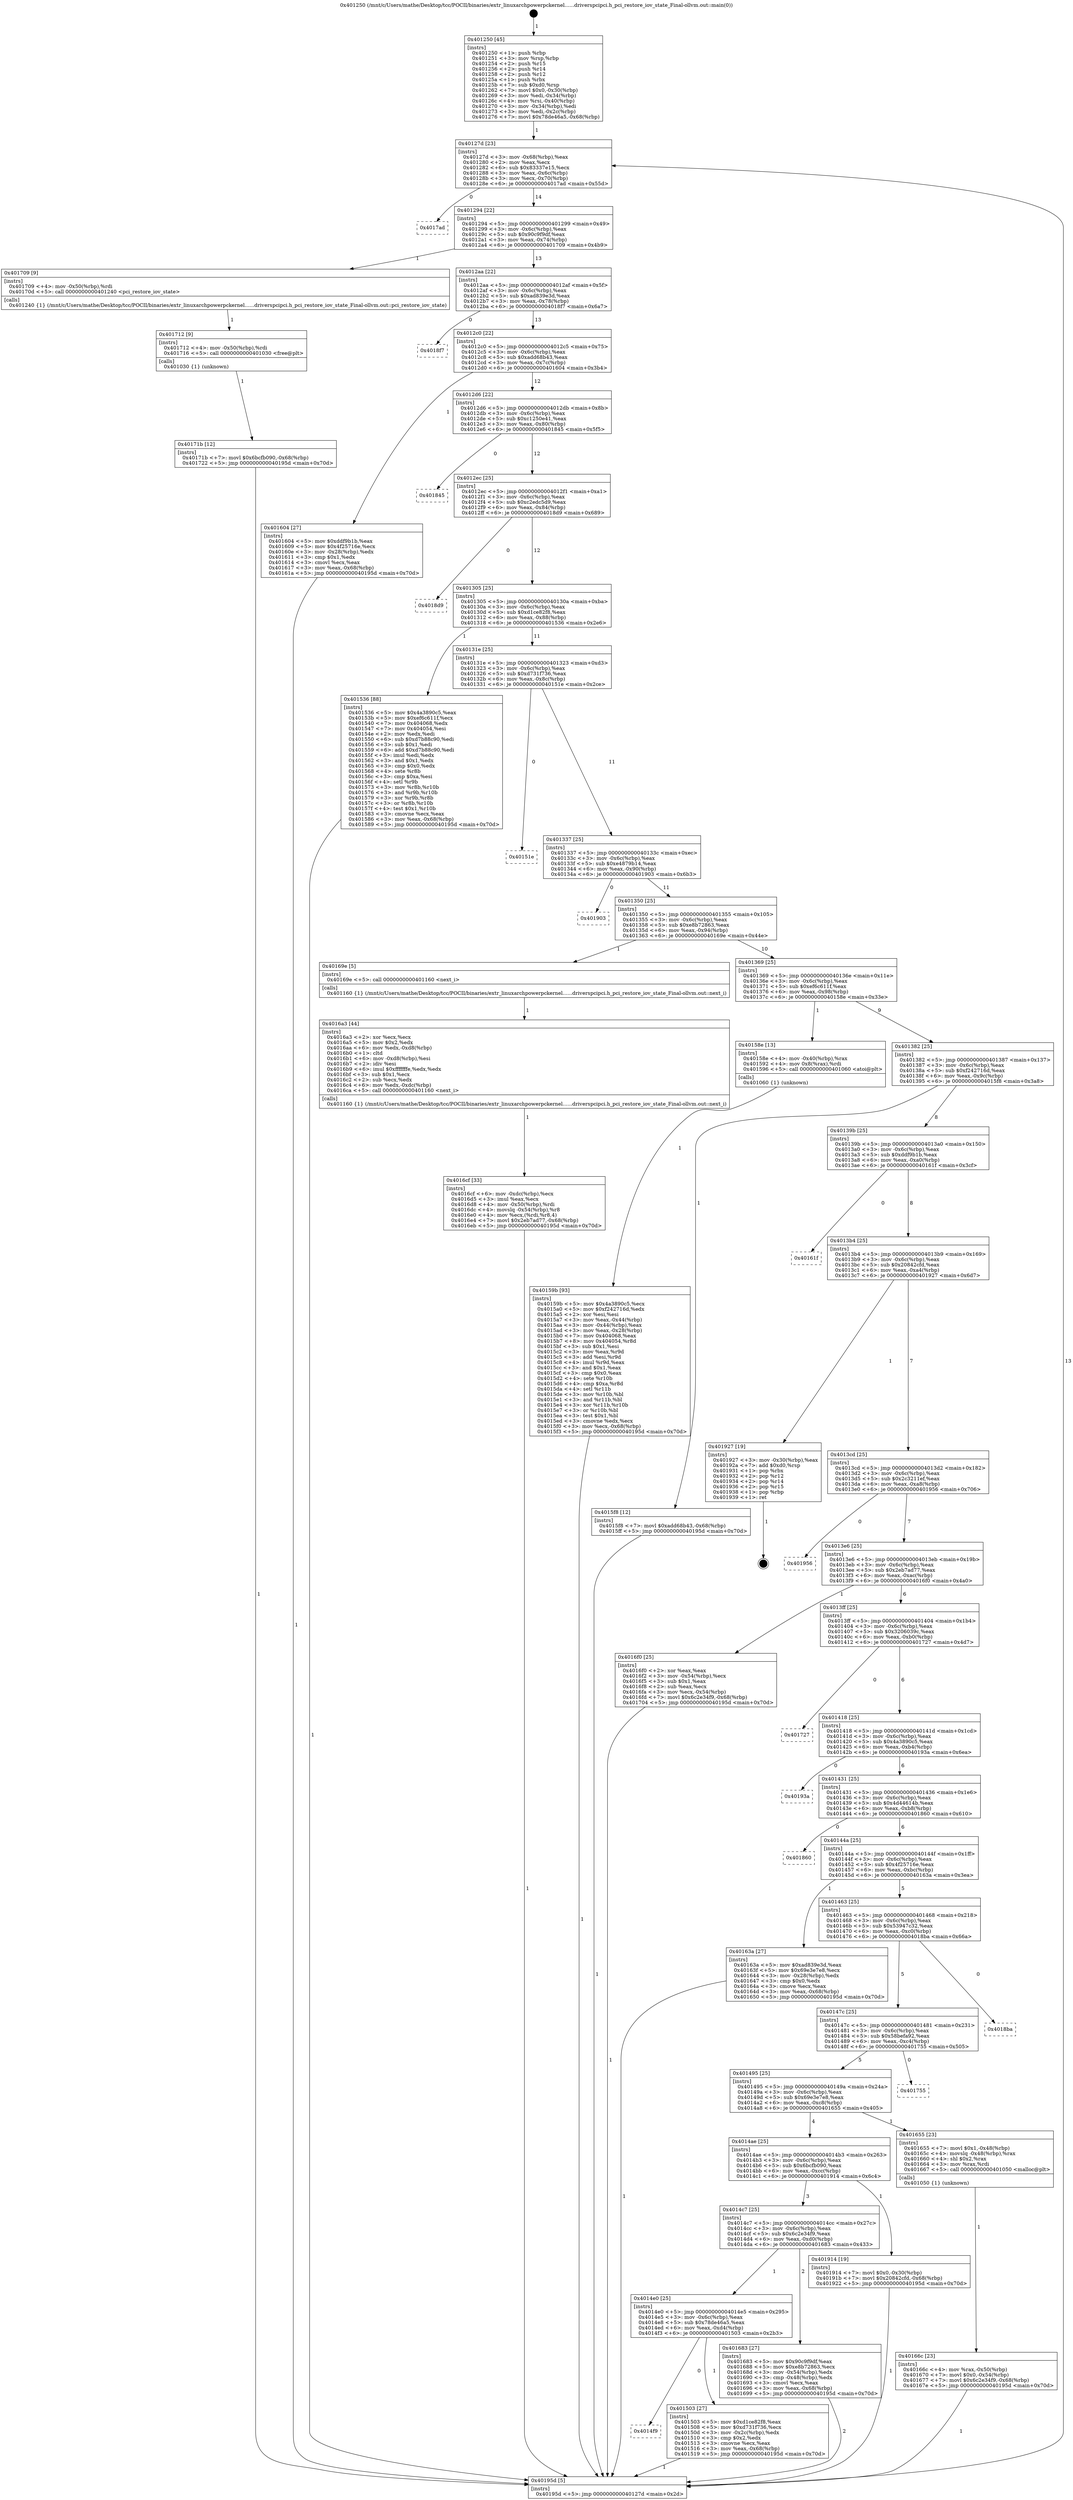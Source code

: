 digraph "0x401250" {
  label = "0x401250 (/mnt/c/Users/mathe/Desktop/tcc/POCII/binaries/extr_linuxarchpowerpckernel......driverspcipci.h_pci_restore_iov_state_Final-ollvm.out::main(0))"
  labelloc = "t"
  node[shape=record]

  Entry [label="",width=0.3,height=0.3,shape=circle,fillcolor=black,style=filled]
  "0x40127d" [label="{
     0x40127d [23]\l
     | [instrs]\l
     &nbsp;&nbsp;0x40127d \<+3\>: mov -0x68(%rbp),%eax\l
     &nbsp;&nbsp;0x401280 \<+2\>: mov %eax,%ecx\l
     &nbsp;&nbsp;0x401282 \<+6\>: sub $0x83337e15,%ecx\l
     &nbsp;&nbsp;0x401288 \<+3\>: mov %eax,-0x6c(%rbp)\l
     &nbsp;&nbsp;0x40128b \<+3\>: mov %ecx,-0x70(%rbp)\l
     &nbsp;&nbsp;0x40128e \<+6\>: je 00000000004017ad \<main+0x55d\>\l
  }"]
  "0x4017ad" [label="{
     0x4017ad\l
  }", style=dashed]
  "0x401294" [label="{
     0x401294 [22]\l
     | [instrs]\l
     &nbsp;&nbsp;0x401294 \<+5\>: jmp 0000000000401299 \<main+0x49\>\l
     &nbsp;&nbsp;0x401299 \<+3\>: mov -0x6c(%rbp),%eax\l
     &nbsp;&nbsp;0x40129c \<+5\>: sub $0x90c9f9df,%eax\l
     &nbsp;&nbsp;0x4012a1 \<+3\>: mov %eax,-0x74(%rbp)\l
     &nbsp;&nbsp;0x4012a4 \<+6\>: je 0000000000401709 \<main+0x4b9\>\l
  }"]
  Exit [label="",width=0.3,height=0.3,shape=circle,fillcolor=black,style=filled,peripheries=2]
  "0x401709" [label="{
     0x401709 [9]\l
     | [instrs]\l
     &nbsp;&nbsp;0x401709 \<+4\>: mov -0x50(%rbp),%rdi\l
     &nbsp;&nbsp;0x40170d \<+5\>: call 0000000000401240 \<pci_restore_iov_state\>\l
     | [calls]\l
     &nbsp;&nbsp;0x401240 \{1\} (/mnt/c/Users/mathe/Desktop/tcc/POCII/binaries/extr_linuxarchpowerpckernel......driverspcipci.h_pci_restore_iov_state_Final-ollvm.out::pci_restore_iov_state)\l
  }"]
  "0x4012aa" [label="{
     0x4012aa [22]\l
     | [instrs]\l
     &nbsp;&nbsp;0x4012aa \<+5\>: jmp 00000000004012af \<main+0x5f\>\l
     &nbsp;&nbsp;0x4012af \<+3\>: mov -0x6c(%rbp),%eax\l
     &nbsp;&nbsp;0x4012b2 \<+5\>: sub $0xad839e3d,%eax\l
     &nbsp;&nbsp;0x4012b7 \<+3\>: mov %eax,-0x78(%rbp)\l
     &nbsp;&nbsp;0x4012ba \<+6\>: je 00000000004018f7 \<main+0x6a7\>\l
  }"]
  "0x40171b" [label="{
     0x40171b [12]\l
     | [instrs]\l
     &nbsp;&nbsp;0x40171b \<+7\>: movl $0x6bcfb090,-0x68(%rbp)\l
     &nbsp;&nbsp;0x401722 \<+5\>: jmp 000000000040195d \<main+0x70d\>\l
  }"]
  "0x4018f7" [label="{
     0x4018f7\l
  }", style=dashed]
  "0x4012c0" [label="{
     0x4012c0 [22]\l
     | [instrs]\l
     &nbsp;&nbsp;0x4012c0 \<+5\>: jmp 00000000004012c5 \<main+0x75\>\l
     &nbsp;&nbsp;0x4012c5 \<+3\>: mov -0x6c(%rbp),%eax\l
     &nbsp;&nbsp;0x4012c8 \<+5\>: sub $0xadd68b43,%eax\l
     &nbsp;&nbsp;0x4012cd \<+3\>: mov %eax,-0x7c(%rbp)\l
     &nbsp;&nbsp;0x4012d0 \<+6\>: je 0000000000401604 \<main+0x3b4\>\l
  }"]
  "0x401712" [label="{
     0x401712 [9]\l
     | [instrs]\l
     &nbsp;&nbsp;0x401712 \<+4\>: mov -0x50(%rbp),%rdi\l
     &nbsp;&nbsp;0x401716 \<+5\>: call 0000000000401030 \<free@plt\>\l
     | [calls]\l
     &nbsp;&nbsp;0x401030 \{1\} (unknown)\l
  }"]
  "0x401604" [label="{
     0x401604 [27]\l
     | [instrs]\l
     &nbsp;&nbsp;0x401604 \<+5\>: mov $0xddf9b1b,%eax\l
     &nbsp;&nbsp;0x401609 \<+5\>: mov $0x4f25716e,%ecx\l
     &nbsp;&nbsp;0x40160e \<+3\>: mov -0x28(%rbp),%edx\l
     &nbsp;&nbsp;0x401611 \<+3\>: cmp $0x1,%edx\l
     &nbsp;&nbsp;0x401614 \<+3\>: cmovl %ecx,%eax\l
     &nbsp;&nbsp;0x401617 \<+3\>: mov %eax,-0x68(%rbp)\l
     &nbsp;&nbsp;0x40161a \<+5\>: jmp 000000000040195d \<main+0x70d\>\l
  }"]
  "0x4012d6" [label="{
     0x4012d6 [22]\l
     | [instrs]\l
     &nbsp;&nbsp;0x4012d6 \<+5\>: jmp 00000000004012db \<main+0x8b\>\l
     &nbsp;&nbsp;0x4012db \<+3\>: mov -0x6c(%rbp),%eax\l
     &nbsp;&nbsp;0x4012de \<+5\>: sub $0xc1250e41,%eax\l
     &nbsp;&nbsp;0x4012e3 \<+3\>: mov %eax,-0x80(%rbp)\l
     &nbsp;&nbsp;0x4012e6 \<+6\>: je 0000000000401845 \<main+0x5f5\>\l
  }"]
  "0x4016cf" [label="{
     0x4016cf [33]\l
     | [instrs]\l
     &nbsp;&nbsp;0x4016cf \<+6\>: mov -0xdc(%rbp),%ecx\l
     &nbsp;&nbsp;0x4016d5 \<+3\>: imul %eax,%ecx\l
     &nbsp;&nbsp;0x4016d8 \<+4\>: mov -0x50(%rbp),%rdi\l
     &nbsp;&nbsp;0x4016dc \<+4\>: movslq -0x54(%rbp),%r8\l
     &nbsp;&nbsp;0x4016e0 \<+4\>: mov %ecx,(%rdi,%r8,4)\l
     &nbsp;&nbsp;0x4016e4 \<+7\>: movl $0x2eb7ad77,-0x68(%rbp)\l
     &nbsp;&nbsp;0x4016eb \<+5\>: jmp 000000000040195d \<main+0x70d\>\l
  }"]
  "0x401845" [label="{
     0x401845\l
  }", style=dashed]
  "0x4012ec" [label="{
     0x4012ec [25]\l
     | [instrs]\l
     &nbsp;&nbsp;0x4012ec \<+5\>: jmp 00000000004012f1 \<main+0xa1\>\l
     &nbsp;&nbsp;0x4012f1 \<+3\>: mov -0x6c(%rbp),%eax\l
     &nbsp;&nbsp;0x4012f4 \<+5\>: sub $0xc2edc5d9,%eax\l
     &nbsp;&nbsp;0x4012f9 \<+6\>: mov %eax,-0x84(%rbp)\l
     &nbsp;&nbsp;0x4012ff \<+6\>: je 00000000004018d9 \<main+0x689\>\l
  }"]
  "0x4016a3" [label="{
     0x4016a3 [44]\l
     | [instrs]\l
     &nbsp;&nbsp;0x4016a3 \<+2\>: xor %ecx,%ecx\l
     &nbsp;&nbsp;0x4016a5 \<+5\>: mov $0x2,%edx\l
     &nbsp;&nbsp;0x4016aa \<+6\>: mov %edx,-0xd8(%rbp)\l
     &nbsp;&nbsp;0x4016b0 \<+1\>: cltd\l
     &nbsp;&nbsp;0x4016b1 \<+6\>: mov -0xd8(%rbp),%esi\l
     &nbsp;&nbsp;0x4016b7 \<+2\>: idiv %esi\l
     &nbsp;&nbsp;0x4016b9 \<+6\>: imul $0xfffffffe,%edx,%edx\l
     &nbsp;&nbsp;0x4016bf \<+3\>: sub $0x1,%ecx\l
     &nbsp;&nbsp;0x4016c2 \<+2\>: sub %ecx,%edx\l
     &nbsp;&nbsp;0x4016c4 \<+6\>: mov %edx,-0xdc(%rbp)\l
     &nbsp;&nbsp;0x4016ca \<+5\>: call 0000000000401160 \<next_i\>\l
     | [calls]\l
     &nbsp;&nbsp;0x401160 \{1\} (/mnt/c/Users/mathe/Desktop/tcc/POCII/binaries/extr_linuxarchpowerpckernel......driverspcipci.h_pci_restore_iov_state_Final-ollvm.out::next_i)\l
  }"]
  "0x4018d9" [label="{
     0x4018d9\l
  }", style=dashed]
  "0x401305" [label="{
     0x401305 [25]\l
     | [instrs]\l
     &nbsp;&nbsp;0x401305 \<+5\>: jmp 000000000040130a \<main+0xba\>\l
     &nbsp;&nbsp;0x40130a \<+3\>: mov -0x6c(%rbp),%eax\l
     &nbsp;&nbsp;0x40130d \<+5\>: sub $0xd1ce82f8,%eax\l
     &nbsp;&nbsp;0x401312 \<+6\>: mov %eax,-0x88(%rbp)\l
     &nbsp;&nbsp;0x401318 \<+6\>: je 0000000000401536 \<main+0x2e6\>\l
  }"]
  "0x40166c" [label="{
     0x40166c [23]\l
     | [instrs]\l
     &nbsp;&nbsp;0x40166c \<+4\>: mov %rax,-0x50(%rbp)\l
     &nbsp;&nbsp;0x401670 \<+7\>: movl $0x0,-0x54(%rbp)\l
     &nbsp;&nbsp;0x401677 \<+7\>: movl $0x6c2e34f9,-0x68(%rbp)\l
     &nbsp;&nbsp;0x40167e \<+5\>: jmp 000000000040195d \<main+0x70d\>\l
  }"]
  "0x401536" [label="{
     0x401536 [88]\l
     | [instrs]\l
     &nbsp;&nbsp;0x401536 \<+5\>: mov $0x4a3890c5,%eax\l
     &nbsp;&nbsp;0x40153b \<+5\>: mov $0xef6c611f,%ecx\l
     &nbsp;&nbsp;0x401540 \<+7\>: mov 0x404068,%edx\l
     &nbsp;&nbsp;0x401547 \<+7\>: mov 0x404054,%esi\l
     &nbsp;&nbsp;0x40154e \<+2\>: mov %edx,%edi\l
     &nbsp;&nbsp;0x401550 \<+6\>: sub $0xd7b88c90,%edi\l
     &nbsp;&nbsp;0x401556 \<+3\>: sub $0x1,%edi\l
     &nbsp;&nbsp;0x401559 \<+6\>: add $0xd7b88c90,%edi\l
     &nbsp;&nbsp;0x40155f \<+3\>: imul %edi,%edx\l
     &nbsp;&nbsp;0x401562 \<+3\>: and $0x1,%edx\l
     &nbsp;&nbsp;0x401565 \<+3\>: cmp $0x0,%edx\l
     &nbsp;&nbsp;0x401568 \<+4\>: sete %r8b\l
     &nbsp;&nbsp;0x40156c \<+3\>: cmp $0xa,%esi\l
     &nbsp;&nbsp;0x40156f \<+4\>: setl %r9b\l
     &nbsp;&nbsp;0x401573 \<+3\>: mov %r8b,%r10b\l
     &nbsp;&nbsp;0x401576 \<+3\>: and %r9b,%r10b\l
     &nbsp;&nbsp;0x401579 \<+3\>: xor %r9b,%r8b\l
     &nbsp;&nbsp;0x40157c \<+3\>: or %r8b,%r10b\l
     &nbsp;&nbsp;0x40157f \<+4\>: test $0x1,%r10b\l
     &nbsp;&nbsp;0x401583 \<+3\>: cmovne %ecx,%eax\l
     &nbsp;&nbsp;0x401586 \<+3\>: mov %eax,-0x68(%rbp)\l
     &nbsp;&nbsp;0x401589 \<+5\>: jmp 000000000040195d \<main+0x70d\>\l
  }"]
  "0x40131e" [label="{
     0x40131e [25]\l
     | [instrs]\l
     &nbsp;&nbsp;0x40131e \<+5\>: jmp 0000000000401323 \<main+0xd3\>\l
     &nbsp;&nbsp;0x401323 \<+3\>: mov -0x6c(%rbp),%eax\l
     &nbsp;&nbsp;0x401326 \<+5\>: sub $0xd731f736,%eax\l
     &nbsp;&nbsp;0x40132b \<+6\>: mov %eax,-0x8c(%rbp)\l
     &nbsp;&nbsp;0x401331 \<+6\>: je 000000000040151e \<main+0x2ce\>\l
  }"]
  "0x40159b" [label="{
     0x40159b [93]\l
     | [instrs]\l
     &nbsp;&nbsp;0x40159b \<+5\>: mov $0x4a3890c5,%ecx\l
     &nbsp;&nbsp;0x4015a0 \<+5\>: mov $0xf242716d,%edx\l
     &nbsp;&nbsp;0x4015a5 \<+2\>: xor %esi,%esi\l
     &nbsp;&nbsp;0x4015a7 \<+3\>: mov %eax,-0x44(%rbp)\l
     &nbsp;&nbsp;0x4015aa \<+3\>: mov -0x44(%rbp),%eax\l
     &nbsp;&nbsp;0x4015ad \<+3\>: mov %eax,-0x28(%rbp)\l
     &nbsp;&nbsp;0x4015b0 \<+7\>: mov 0x404068,%eax\l
     &nbsp;&nbsp;0x4015b7 \<+8\>: mov 0x404054,%r8d\l
     &nbsp;&nbsp;0x4015bf \<+3\>: sub $0x1,%esi\l
     &nbsp;&nbsp;0x4015c2 \<+3\>: mov %eax,%r9d\l
     &nbsp;&nbsp;0x4015c5 \<+3\>: add %esi,%r9d\l
     &nbsp;&nbsp;0x4015c8 \<+4\>: imul %r9d,%eax\l
     &nbsp;&nbsp;0x4015cc \<+3\>: and $0x1,%eax\l
     &nbsp;&nbsp;0x4015cf \<+3\>: cmp $0x0,%eax\l
     &nbsp;&nbsp;0x4015d2 \<+4\>: sete %r10b\l
     &nbsp;&nbsp;0x4015d6 \<+4\>: cmp $0xa,%r8d\l
     &nbsp;&nbsp;0x4015da \<+4\>: setl %r11b\l
     &nbsp;&nbsp;0x4015de \<+3\>: mov %r10b,%bl\l
     &nbsp;&nbsp;0x4015e1 \<+3\>: and %r11b,%bl\l
     &nbsp;&nbsp;0x4015e4 \<+3\>: xor %r11b,%r10b\l
     &nbsp;&nbsp;0x4015e7 \<+3\>: or %r10b,%bl\l
     &nbsp;&nbsp;0x4015ea \<+3\>: test $0x1,%bl\l
     &nbsp;&nbsp;0x4015ed \<+3\>: cmovne %edx,%ecx\l
     &nbsp;&nbsp;0x4015f0 \<+3\>: mov %ecx,-0x68(%rbp)\l
     &nbsp;&nbsp;0x4015f3 \<+5\>: jmp 000000000040195d \<main+0x70d\>\l
  }"]
  "0x40151e" [label="{
     0x40151e\l
  }", style=dashed]
  "0x401337" [label="{
     0x401337 [25]\l
     | [instrs]\l
     &nbsp;&nbsp;0x401337 \<+5\>: jmp 000000000040133c \<main+0xec\>\l
     &nbsp;&nbsp;0x40133c \<+3\>: mov -0x6c(%rbp),%eax\l
     &nbsp;&nbsp;0x40133f \<+5\>: sub $0xe4879b14,%eax\l
     &nbsp;&nbsp;0x401344 \<+6\>: mov %eax,-0x90(%rbp)\l
     &nbsp;&nbsp;0x40134a \<+6\>: je 0000000000401903 \<main+0x6b3\>\l
  }"]
  "0x401250" [label="{
     0x401250 [45]\l
     | [instrs]\l
     &nbsp;&nbsp;0x401250 \<+1\>: push %rbp\l
     &nbsp;&nbsp;0x401251 \<+3\>: mov %rsp,%rbp\l
     &nbsp;&nbsp;0x401254 \<+2\>: push %r15\l
     &nbsp;&nbsp;0x401256 \<+2\>: push %r14\l
     &nbsp;&nbsp;0x401258 \<+2\>: push %r12\l
     &nbsp;&nbsp;0x40125a \<+1\>: push %rbx\l
     &nbsp;&nbsp;0x40125b \<+7\>: sub $0xd0,%rsp\l
     &nbsp;&nbsp;0x401262 \<+7\>: movl $0x0,-0x30(%rbp)\l
     &nbsp;&nbsp;0x401269 \<+3\>: mov %edi,-0x34(%rbp)\l
     &nbsp;&nbsp;0x40126c \<+4\>: mov %rsi,-0x40(%rbp)\l
     &nbsp;&nbsp;0x401270 \<+3\>: mov -0x34(%rbp),%edi\l
     &nbsp;&nbsp;0x401273 \<+3\>: mov %edi,-0x2c(%rbp)\l
     &nbsp;&nbsp;0x401276 \<+7\>: movl $0x78de46a5,-0x68(%rbp)\l
  }"]
  "0x401903" [label="{
     0x401903\l
  }", style=dashed]
  "0x401350" [label="{
     0x401350 [25]\l
     | [instrs]\l
     &nbsp;&nbsp;0x401350 \<+5\>: jmp 0000000000401355 \<main+0x105\>\l
     &nbsp;&nbsp;0x401355 \<+3\>: mov -0x6c(%rbp),%eax\l
     &nbsp;&nbsp;0x401358 \<+5\>: sub $0xe8b72863,%eax\l
     &nbsp;&nbsp;0x40135d \<+6\>: mov %eax,-0x94(%rbp)\l
     &nbsp;&nbsp;0x401363 \<+6\>: je 000000000040169e \<main+0x44e\>\l
  }"]
  "0x40195d" [label="{
     0x40195d [5]\l
     | [instrs]\l
     &nbsp;&nbsp;0x40195d \<+5\>: jmp 000000000040127d \<main+0x2d\>\l
  }"]
  "0x40169e" [label="{
     0x40169e [5]\l
     | [instrs]\l
     &nbsp;&nbsp;0x40169e \<+5\>: call 0000000000401160 \<next_i\>\l
     | [calls]\l
     &nbsp;&nbsp;0x401160 \{1\} (/mnt/c/Users/mathe/Desktop/tcc/POCII/binaries/extr_linuxarchpowerpckernel......driverspcipci.h_pci_restore_iov_state_Final-ollvm.out::next_i)\l
  }"]
  "0x401369" [label="{
     0x401369 [25]\l
     | [instrs]\l
     &nbsp;&nbsp;0x401369 \<+5\>: jmp 000000000040136e \<main+0x11e\>\l
     &nbsp;&nbsp;0x40136e \<+3\>: mov -0x6c(%rbp),%eax\l
     &nbsp;&nbsp;0x401371 \<+5\>: sub $0xef6c611f,%eax\l
     &nbsp;&nbsp;0x401376 \<+6\>: mov %eax,-0x98(%rbp)\l
     &nbsp;&nbsp;0x40137c \<+6\>: je 000000000040158e \<main+0x33e\>\l
  }"]
  "0x4014f9" [label="{
     0x4014f9\l
  }", style=dashed]
  "0x40158e" [label="{
     0x40158e [13]\l
     | [instrs]\l
     &nbsp;&nbsp;0x40158e \<+4\>: mov -0x40(%rbp),%rax\l
     &nbsp;&nbsp;0x401592 \<+4\>: mov 0x8(%rax),%rdi\l
     &nbsp;&nbsp;0x401596 \<+5\>: call 0000000000401060 \<atoi@plt\>\l
     | [calls]\l
     &nbsp;&nbsp;0x401060 \{1\} (unknown)\l
  }"]
  "0x401382" [label="{
     0x401382 [25]\l
     | [instrs]\l
     &nbsp;&nbsp;0x401382 \<+5\>: jmp 0000000000401387 \<main+0x137\>\l
     &nbsp;&nbsp;0x401387 \<+3\>: mov -0x6c(%rbp),%eax\l
     &nbsp;&nbsp;0x40138a \<+5\>: sub $0xf242716d,%eax\l
     &nbsp;&nbsp;0x40138f \<+6\>: mov %eax,-0x9c(%rbp)\l
     &nbsp;&nbsp;0x401395 \<+6\>: je 00000000004015f8 \<main+0x3a8\>\l
  }"]
  "0x401503" [label="{
     0x401503 [27]\l
     | [instrs]\l
     &nbsp;&nbsp;0x401503 \<+5\>: mov $0xd1ce82f8,%eax\l
     &nbsp;&nbsp;0x401508 \<+5\>: mov $0xd731f736,%ecx\l
     &nbsp;&nbsp;0x40150d \<+3\>: mov -0x2c(%rbp),%edx\l
     &nbsp;&nbsp;0x401510 \<+3\>: cmp $0x2,%edx\l
     &nbsp;&nbsp;0x401513 \<+3\>: cmovne %ecx,%eax\l
     &nbsp;&nbsp;0x401516 \<+3\>: mov %eax,-0x68(%rbp)\l
     &nbsp;&nbsp;0x401519 \<+5\>: jmp 000000000040195d \<main+0x70d\>\l
  }"]
  "0x4015f8" [label="{
     0x4015f8 [12]\l
     | [instrs]\l
     &nbsp;&nbsp;0x4015f8 \<+7\>: movl $0xadd68b43,-0x68(%rbp)\l
     &nbsp;&nbsp;0x4015ff \<+5\>: jmp 000000000040195d \<main+0x70d\>\l
  }"]
  "0x40139b" [label="{
     0x40139b [25]\l
     | [instrs]\l
     &nbsp;&nbsp;0x40139b \<+5\>: jmp 00000000004013a0 \<main+0x150\>\l
     &nbsp;&nbsp;0x4013a0 \<+3\>: mov -0x6c(%rbp),%eax\l
     &nbsp;&nbsp;0x4013a3 \<+5\>: sub $0xddf9b1b,%eax\l
     &nbsp;&nbsp;0x4013a8 \<+6\>: mov %eax,-0xa0(%rbp)\l
     &nbsp;&nbsp;0x4013ae \<+6\>: je 000000000040161f \<main+0x3cf\>\l
  }"]
  "0x4014e0" [label="{
     0x4014e0 [25]\l
     | [instrs]\l
     &nbsp;&nbsp;0x4014e0 \<+5\>: jmp 00000000004014e5 \<main+0x295\>\l
     &nbsp;&nbsp;0x4014e5 \<+3\>: mov -0x6c(%rbp),%eax\l
     &nbsp;&nbsp;0x4014e8 \<+5\>: sub $0x78de46a5,%eax\l
     &nbsp;&nbsp;0x4014ed \<+6\>: mov %eax,-0xd4(%rbp)\l
     &nbsp;&nbsp;0x4014f3 \<+6\>: je 0000000000401503 \<main+0x2b3\>\l
  }"]
  "0x40161f" [label="{
     0x40161f\l
  }", style=dashed]
  "0x4013b4" [label="{
     0x4013b4 [25]\l
     | [instrs]\l
     &nbsp;&nbsp;0x4013b4 \<+5\>: jmp 00000000004013b9 \<main+0x169\>\l
     &nbsp;&nbsp;0x4013b9 \<+3\>: mov -0x6c(%rbp),%eax\l
     &nbsp;&nbsp;0x4013bc \<+5\>: sub $0x20842cfd,%eax\l
     &nbsp;&nbsp;0x4013c1 \<+6\>: mov %eax,-0xa4(%rbp)\l
     &nbsp;&nbsp;0x4013c7 \<+6\>: je 0000000000401927 \<main+0x6d7\>\l
  }"]
  "0x401683" [label="{
     0x401683 [27]\l
     | [instrs]\l
     &nbsp;&nbsp;0x401683 \<+5\>: mov $0x90c9f9df,%eax\l
     &nbsp;&nbsp;0x401688 \<+5\>: mov $0xe8b72863,%ecx\l
     &nbsp;&nbsp;0x40168d \<+3\>: mov -0x54(%rbp),%edx\l
     &nbsp;&nbsp;0x401690 \<+3\>: cmp -0x48(%rbp),%edx\l
     &nbsp;&nbsp;0x401693 \<+3\>: cmovl %ecx,%eax\l
     &nbsp;&nbsp;0x401696 \<+3\>: mov %eax,-0x68(%rbp)\l
     &nbsp;&nbsp;0x401699 \<+5\>: jmp 000000000040195d \<main+0x70d\>\l
  }"]
  "0x401927" [label="{
     0x401927 [19]\l
     | [instrs]\l
     &nbsp;&nbsp;0x401927 \<+3\>: mov -0x30(%rbp),%eax\l
     &nbsp;&nbsp;0x40192a \<+7\>: add $0xd0,%rsp\l
     &nbsp;&nbsp;0x401931 \<+1\>: pop %rbx\l
     &nbsp;&nbsp;0x401932 \<+2\>: pop %r12\l
     &nbsp;&nbsp;0x401934 \<+2\>: pop %r14\l
     &nbsp;&nbsp;0x401936 \<+2\>: pop %r15\l
     &nbsp;&nbsp;0x401938 \<+1\>: pop %rbp\l
     &nbsp;&nbsp;0x401939 \<+1\>: ret\l
  }"]
  "0x4013cd" [label="{
     0x4013cd [25]\l
     | [instrs]\l
     &nbsp;&nbsp;0x4013cd \<+5\>: jmp 00000000004013d2 \<main+0x182\>\l
     &nbsp;&nbsp;0x4013d2 \<+3\>: mov -0x6c(%rbp),%eax\l
     &nbsp;&nbsp;0x4013d5 \<+5\>: sub $0x2c3211ef,%eax\l
     &nbsp;&nbsp;0x4013da \<+6\>: mov %eax,-0xa8(%rbp)\l
     &nbsp;&nbsp;0x4013e0 \<+6\>: je 0000000000401956 \<main+0x706\>\l
  }"]
  "0x4014c7" [label="{
     0x4014c7 [25]\l
     | [instrs]\l
     &nbsp;&nbsp;0x4014c7 \<+5\>: jmp 00000000004014cc \<main+0x27c\>\l
     &nbsp;&nbsp;0x4014cc \<+3\>: mov -0x6c(%rbp),%eax\l
     &nbsp;&nbsp;0x4014cf \<+5\>: sub $0x6c2e34f9,%eax\l
     &nbsp;&nbsp;0x4014d4 \<+6\>: mov %eax,-0xd0(%rbp)\l
     &nbsp;&nbsp;0x4014da \<+6\>: je 0000000000401683 \<main+0x433\>\l
  }"]
  "0x401956" [label="{
     0x401956\l
  }", style=dashed]
  "0x4013e6" [label="{
     0x4013e6 [25]\l
     | [instrs]\l
     &nbsp;&nbsp;0x4013e6 \<+5\>: jmp 00000000004013eb \<main+0x19b\>\l
     &nbsp;&nbsp;0x4013eb \<+3\>: mov -0x6c(%rbp),%eax\l
     &nbsp;&nbsp;0x4013ee \<+5\>: sub $0x2eb7ad77,%eax\l
     &nbsp;&nbsp;0x4013f3 \<+6\>: mov %eax,-0xac(%rbp)\l
     &nbsp;&nbsp;0x4013f9 \<+6\>: je 00000000004016f0 \<main+0x4a0\>\l
  }"]
  "0x401914" [label="{
     0x401914 [19]\l
     | [instrs]\l
     &nbsp;&nbsp;0x401914 \<+7\>: movl $0x0,-0x30(%rbp)\l
     &nbsp;&nbsp;0x40191b \<+7\>: movl $0x20842cfd,-0x68(%rbp)\l
     &nbsp;&nbsp;0x401922 \<+5\>: jmp 000000000040195d \<main+0x70d\>\l
  }"]
  "0x4016f0" [label="{
     0x4016f0 [25]\l
     | [instrs]\l
     &nbsp;&nbsp;0x4016f0 \<+2\>: xor %eax,%eax\l
     &nbsp;&nbsp;0x4016f2 \<+3\>: mov -0x54(%rbp),%ecx\l
     &nbsp;&nbsp;0x4016f5 \<+3\>: sub $0x1,%eax\l
     &nbsp;&nbsp;0x4016f8 \<+2\>: sub %eax,%ecx\l
     &nbsp;&nbsp;0x4016fa \<+3\>: mov %ecx,-0x54(%rbp)\l
     &nbsp;&nbsp;0x4016fd \<+7\>: movl $0x6c2e34f9,-0x68(%rbp)\l
     &nbsp;&nbsp;0x401704 \<+5\>: jmp 000000000040195d \<main+0x70d\>\l
  }"]
  "0x4013ff" [label="{
     0x4013ff [25]\l
     | [instrs]\l
     &nbsp;&nbsp;0x4013ff \<+5\>: jmp 0000000000401404 \<main+0x1b4\>\l
     &nbsp;&nbsp;0x401404 \<+3\>: mov -0x6c(%rbp),%eax\l
     &nbsp;&nbsp;0x401407 \<+5\>: sub $0x3206039c,%eax\l
     &nbsp;&nbsp;0x40140c \<+6\>: mov %eax,-0xb0(%rbp)\l
     &nbsp;&nbsp;0x401412 \<+6\>: je 0000000000401727 \<main+0x4d7\>\l
  }"]
  "0x4014ae" [label="{
     0x4014ae [25]\l
     | [instrs]\l
     &nbsp;&nbsp;0x4014ae \<+5\>: jmp 00000000004014b3 \<main+0x263\>\l
     &nbsp;&nbsp;0x4014b3 \<+3\>: mov -0x6c(%rbp),%eax\l
     &nbsp;&nbsp;0x4014b6 \<+5\>: sub $0x6bcfb090,%eax\l
     &nbsp;&nbsp;0x4014bb \<+6\>: mov %eax,-0xcc(%rbp)\l
     &nbsp;&nbsp;0x4014c1 \<+6\>: je 0000000000401914 \<main+0x6c4\>\l
  }"]
  "0x401727" [label="{
     0x401727\l
  }", style=dashed]
  "0x401418" [label="{
     0x401418 [25]\l
     | [instrs]\l
     &nbsp;&nbsp;0x401418 \<+5\>: jmp 000000000040141d \<main+0x1cd\>\l
     &nbsp;&nbsp;0x40141d \<+3\>: mov -0x6c(%rbp),%eax\l
     &nbsp;&nbsp;0x401420 \<+5\>: sub $0x4a3890c5,%eax\l
     &nbsp;&nbsp;0x401425 \<+6\>: mov %eax,-0xb4(%rbp)\l
     &nbsp;&nbsp;0x40142b \<+6\>: je 000000000040193a \<main+0x6ea\>\l
  }"]
  "0x401655" [label="{
     0x401655 [23]\l
     | [instrs]\l
     &nbsp;&nbsp;0x401655 \<+7\>: movl $0x1,-0x48(%rbp)\l
     &nbsp;&nbsp;0x40165c \<+4\>: movslq -0x48(%rbp),%rax\l
     &nbsp;&nbsp;0x401660 \<+4\>: shl $0x2,%rax\l
     &nbsp;&nbsp;0x401664 \<+3\>: mov %rax,%rdi\l
     &nbsp;&nbsp;0x401667 \<+5\>: call 0000000000401050 \<malloc@plt\>\l
     | [calls]\l
     &nbsp;&nbsp;0x401050 \{1\} (unknown)\l
  }"]
  "0x40193a" [label="{
     0x40193a\l
  }", style=dashed]
  "0x401431" [label="{
     0x401431 [25]\l
     | [instrs]\l
     &nbsp;&nbsp;0x401431 \<+5\>: jmp 0000000000401436 \<main+0x1e6\>\l
     &nbsp;&nbsp;0x401436 \<+3\>: mov -0x6c(%rbp),%eax\l
     &nbsp;&nbsp;0x401439 \<+5\>: sub $0x4d44614b,%eax\l
     &nbsp;&nbsp;0x40143e \<+6\>: mov %eax,-0xb8(%rbp)\l
     &nbsp;&nbsp;0x401444 \<+6\>: je 0000000000401860 \<main+0x610\>\l
  }"]
  "0x401495" [label="{
     0x401495 [25]\l
     | [instrs]\l
     &nbsp;&nbsp;0x401495 \<+5\>: jmp 000000000040149a \<main+0x24a\>\l
     &nbsp;&nbsp;0x40149a \<+3\>: mov -0x6c(%rbp),%eax\l
     &nbsp;&nbsp;0x40149d \<+5\>: sub $0x69e3e7e8,%eax\l
     &nbsp;&nbsp;0x4014a2 \<+6\>: mov %eax,-0xc8(%rbp)\l
     &nbsp;&nbsp;0x4014a8 \<+6\>: je 0000000000401655 \<main+0x405\>\l
  }"]
  "0x401860" [label="{
     0x401860\l
  }", style=dashed]
  "0x40144a" [label="{
     0x40144a [25]\l
     | [instrs]\l
     &nbsp;&nbsp;0x40144a \<+5\>: jmp 000000000040144f \<main+0x1ff\>\l
     &nbsp;&nbsp;0x40144f \<+3\>: mov -0x6c(%rbp),%eax\l
     &nbsp;&nbsp;0x401452 \<+5\>: sub $0x4f25716e,%eax\l
     &nbsp;&nbsp;0x401457 \<+6\>: mov %eax,-0xbc(%rbp)\l
     &nbsp;&nbsp;0x40145d \<+6\>: je 000000000040163a \<main+0x3ea\>\l
  }"]
  "0x401755" [label="{
     0x401755\l
  }", style=dashed]
  "0x40163a" [label="{
     0x40163a [27]\l
     | [instrs]\l
     &nbsp;&nbsp;0x40163a \<+5\>: mov $0xad839e3d,%eax\l
     &nbsp;&nbsp;0x40163f \<+5\>: mov $0x69e3e7e8,%ecx\l
     &nbsp;&nbsp;0x401644 \<+3\>: mov -0x28(%rbp),%edx\l
     &nbsp;&nbsp;0x401647 \<+3\>: cmp $0x0,%edx\l
     &nbsp;&nbsp;0x40164a \<+3\>: cmove %ecx,%eax\l
     &nbsp;&nbsp;0x40164d \<+3\>: mov %eax,-0x68(%rbp)\l
     &nbsp;&nbsp;0x401650 \<+5\>: jmp 000000000040195d \<main+0x70d\>\l
  }"]
  "0x401463" [label="{
     0x401463 [25]\l
     | [instrs]\l
     &nbsp;&nbsp;0x401463 \<+5\>: jmp 0000000000401468 \<main+0x218\>\l
     &nbsp;&nbsp;0x401468 \<+3\>: mov -0x6c(%rbp),%eax\l
     &nbsp;&nbsp;0x40146b \<+5\>: sub $0x53947c32,%eax\l
     &nbsp;&nbsp;0x401470 \<+6\>: mov %eax,-0xc0(%rbp)\l
     &nbsp;&nbsp;0x401476 \<+6\>: je 00000000004018ba \<main+0x66a\>\l
  }"]
  "0x40147c" [label="{
     0x40147c [25]\l
     | [instrs]\l
     &nbsp;&nbsp;0x40147c \<+5\>: jmp 0000000000401481 \<main+0x231\>\l
     &nbsp;&nbsp;0x401481 \<+3\>: mov -0x6c(%rbp),%eax\l
     &nbsp;&nbsp;0x401484 \<+5\>: sub $0x58befa92,%eax\l
     &nbsp;&nbsp;0x401489 \<+6\>: mov %eax,-0xc4(%rbp)\l
     &nbsp;&nbsp;0x40148f \<+6\>: je 0000000000401755 \<main+0x505\>\l
  }"]
  "0x4018ba" [label="{
     0x4018ba\l
  }", style=dashed]
  Entry -> "0x401250" [label=" 1"]
  "0x40127d" -> "0x4017ad" [label=" 0"]
  "0x40127d" -> "0x401294" [label=" 14"]
  "0x401927" -> Exit [label=" 1"]
  "0x401294" -> "0x401709" [label=" 1"]
  "0x401294" -> "0x4012aa" [label=" 13"]
  "0x401914" -> "0x40195d" [label=" 1"]
  "0x4012aa" -> "0x4018f7" [label=" 0"]
  "0x4012aa" -> "0x4012c0" [label=" 13"]
  "0x40171b" -> "0x40195d" [label=" 1"]
  "0x4012c0" -> "0x401604" [label=" 1"]
  "0x4012c0" -> "0x4012d6" [label=" 12"]
  "0x401712" -> "0x40171b" [label=" 1"]
  "0x4012d6" -> "0x401845" [label=" 0"]
  "0x4012d6" -> "0x4012ec" [label=" 12"]
  "0x401709" -> "0x401712" [label=" 1"]
  "0x4012ec" -> "0x4018d9" [label=" 0"]
  "0x4012ec" -> "0x401305" [label=" 12"]
  "0x4016f0" -> "0x40195d" [label=" 1"]
  "0x401305" -> "0x401536" [label=" 1"]
  "0x401305" -> "0x40131e" [label=" 11"]
  "0x4016cf" -> "0x40195d" [label=" 1"]
  "0x40131e" -> "0x40151e" [label=" 0"]
  "0x40131e" -> "0x401337" [label=" 11"]
  "0x4016a3" -> "0x4016cf" [label=" 1"]
  "0x401337" -> "0x401903" [label=" 0"]
  "0x401337" -> "0x401350" [label=" 11"]
  "0x40169e" -> "0x4016a3" [label=" 1"]
  "0x401350" -> "0x40169e" [label=" 1"]
  "0x401350" -> "0x401369" [label=" 10"]
  "0x401683" -> "0x40195d" [label=" 2"]
  "0x401369" -> "0x40158e" [label=" 1"]
  "0x401369" -> "0x401382" [label=" 9"]
  "0x40166c" -> "0x40195d" [label=" 1"]
  "0x401382" -> "0x4015f8" [label=" 1"]
  "0x401382" -> "0x40139b" [label=" 8"]
  "0x401655" -> "0x40166c" [label=" 1"]
  "0x40139b" -> "0x40161f" [label=" 0"]
  "0x40139b" -> "0x4013b4" [label=" 8"]
  "0x401604" -> "0x40195d" [label=" 1"]
  "0x4013b4" -> "0x401927" [label=" 1"]
  "0x4013b4" -> "0x4013cd" [label=" 7"]
  "0x4015f8" -> "0x40195d" [label=" 1"]
  "0x4013cd" -> "0x401956" [label=" 0"]
  "0x4013cd" -> "0x4013e6" [label=" 7"]
  "0x40158e" -> "0x40159b" [label=" 1"]
  "0x4013e6" -> "0x4016f0" [label=" 1"]
  "0x4013e6" -> "0x4013ff" [label=" 6"]
  "0x401536" -> "0x40195d" [label=" 1"]
  "0x4013ff" -> "0x401727" [label=" 0"]
  "0x4013ff" -> "0x401418" [label=" 6"]
  "0x401250" -> "0x40127d" [label=" 1"]
  "0x401418" -> "0x40193a" [label=" 0"]
  "0x401418" -> "0x401431" [label=" 6"]
  "0x401503" -> "0x40195d" [label=" 1"]
  "0x401431" -> "0x401860" [label=" 0"]
  "0x401431" -> "0x40144a" [label=" 6"]
  "0x4014e0" -> "0x401503" [label=" 1"]
  "0x40144a" -> "0x40163a" [label=" 1"]
  "0x40144a" -> "0x401463" [label=" 5"]
  "0x40163a" -> "0x40195d" [label=" 1"]
  "0x401463" -> "0x4018ba" [label=" 0"]
  "0x401463" -> "0x40147c" [label=" 5"]
  "0x4014c7" -> "0x4014e0" [label=" 1"]
  "0x40147c" -> "0x401755" [label=" 0"]
  "0x40147c" -> "0x401495" [label=" 5"]
  "0x4014e0" -> "0x4014f9" [label=" 0"]
  "0x401495" -> "0x401655" [label=" 1"]
  "0x401495" -> "0x4014ae" [label=" 4"]
  "0x40195d" -> "0x40127d" [label=" 13"]
  "0x4014ae" -> "0x401914" [label=" 1"]
  "0x4014ae" -> "0x4014c7" [label=" 3"]
  "0x40159b" -> "0x40195d" [label=" 1"]
  "0x4014c7" -> "0x401683" [label=" 2"]
}

